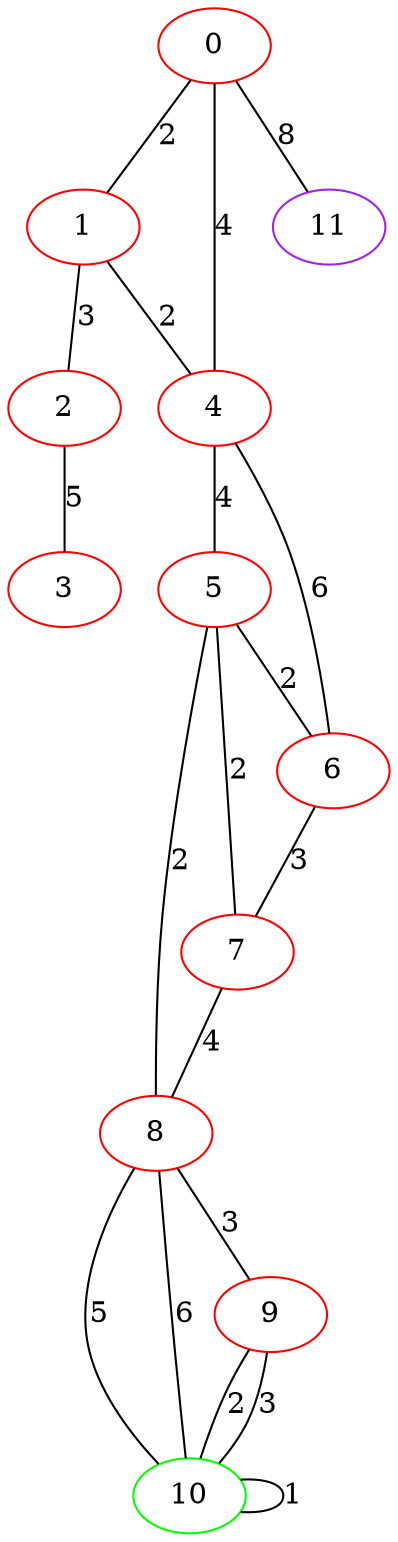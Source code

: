 graph "" {
0 [color=red, weight=1];
1 [color=red, weight=1];
2 [color=red, weight=1];
3 [color=red, weight=1];
4 [color=red, weight=1];
5 [color=red, weight=1];
6 [color=red, weight=1];
7 [color=red, weight=1];
8 [color=red, weight=1];
9 [color=red, weight=1];
10 [color=green, weight=2];
11 [color=purple, weight=4];
0 -- 1  [key=0, label=2];
0 -- 11  [key=0, label=8];
0 -- 4  [key=0, label=4];
1 -- 2  [key=0, label=3];
1 -- 4  [key=0, label=2];
2 -- 3  [key=0, label=5];
4 -- 5  [key=0, label=4];
4 -- 6  [key=0, label=6];
5 -- 8  [key=0, label=2];
5 -- 6  [key=0, label=2];
5 -- 7  [key=0, label=2];
6 -- 7  [key=0, label=3];
7 -- 8  [key=0, label=4];
8 -- 9  [key=0, label=3];
8 -- 10  [key=0, label=5];
8 -- 10  [key=1, label=6];
9 -- 10  [key=0, label=2];
9 -- 10  [key=1, label=3];
10 -- 10  [key=0, label=1];
}
